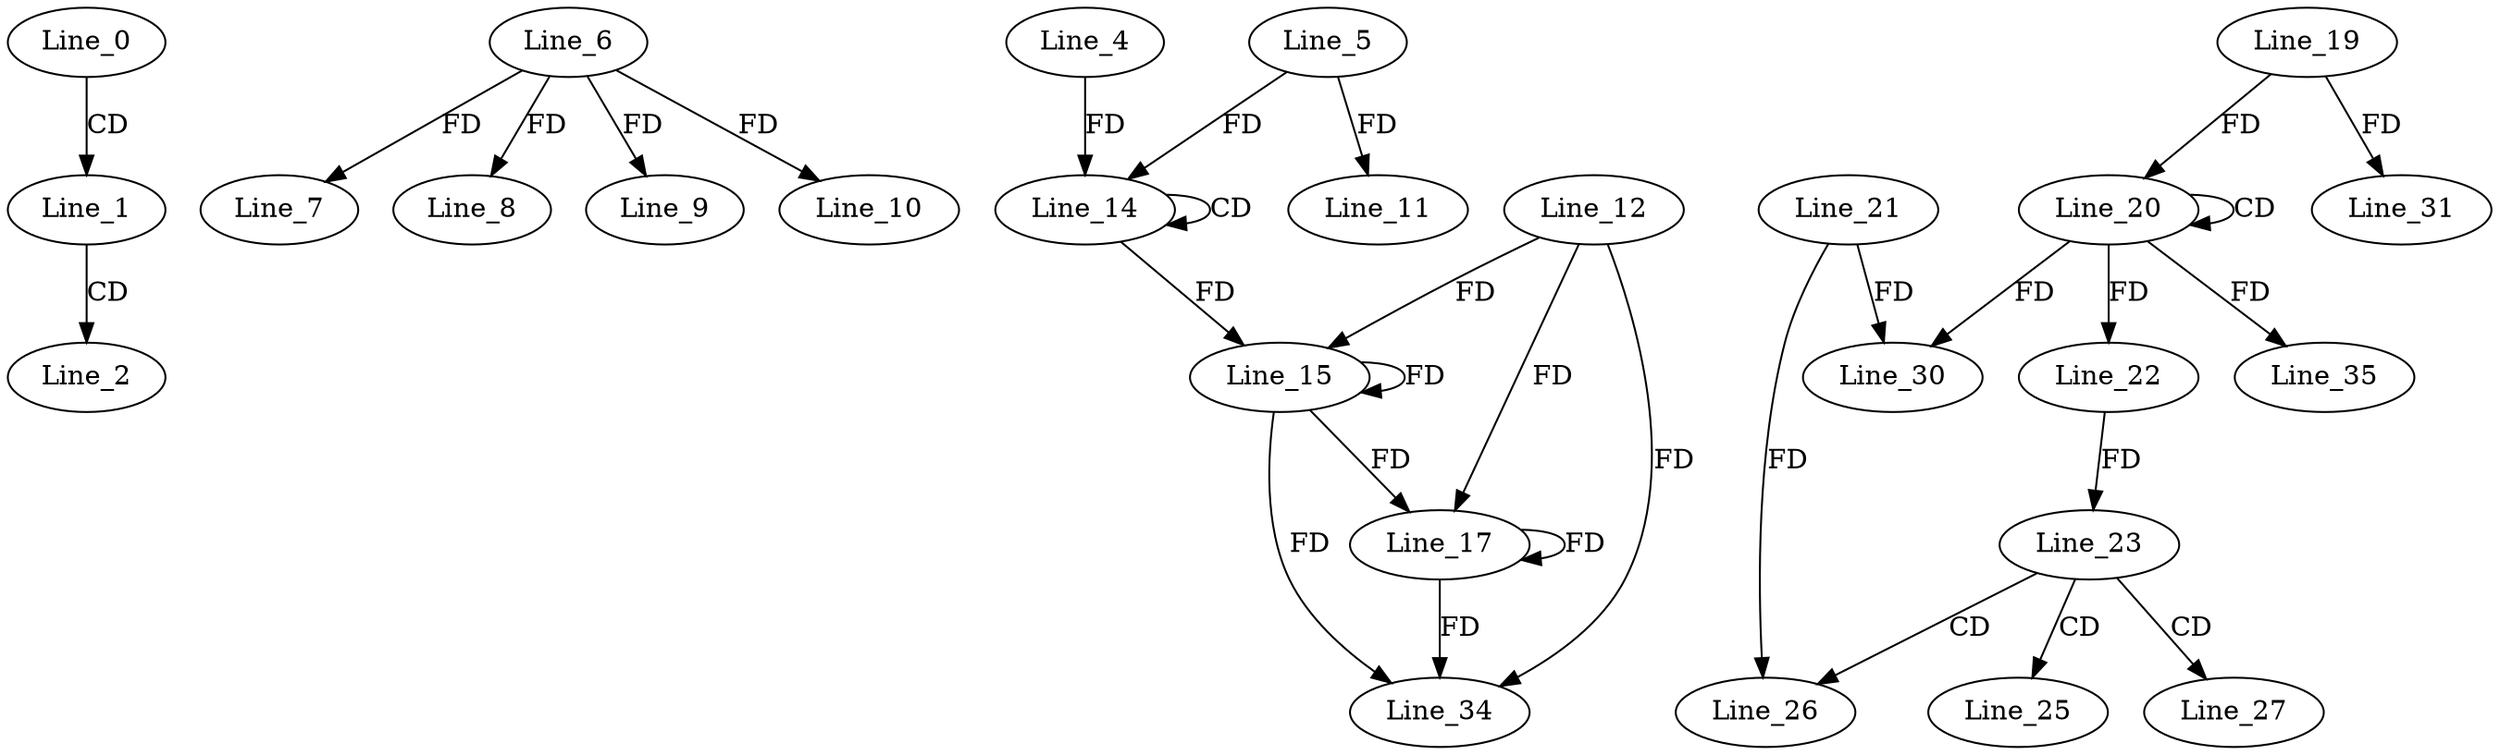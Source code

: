 digraph G {
  Line_0;
  Line_1;
  Line_2;
  Line_6;
  Line_7;
  Line_8;
  Line_9;
  Line_10;
  Line_5;
  Line_11;
  Line_14;
  Line_14;
  Line_4;
  Line_12;
  Line_15;
  Line_15;
  Line_15;
  Line_17;
  Line_17;
  Line_20;
  Line_20;
  Line_19;
  Line_22;
  Line_22;
  Line_23;
  Line_23;
  Line_25;
  Line_26;
  Line_21;
  Line_27;
  Line_30;
  Line_31;
  Line_34;
  Line_35;
  Line_0 -> Line_1 [ label="CD" ];
  Line_1 -> Line_2 [ label="CD" ];
  Line_6 -> Line_7 [ label="FD" ];
  Line_6 -> Line_8 [ label="FD" ];
  Line_6 -> Line_9 [ label="FD" ];
  Line_6 -> Line_10 [ label="FD" ];
  Line_5 -> Line_11 [ label="FD" ];
  Line_14 -> Line_14 [ label="CD" ];
  Line_4 -> Line_14 [ label="FD" ];
  Line_5 -> Line_14 [ label="FD" ];
  Line_12 -> Line_15 [ label="FD" ];
  Line_15 -> Line_15 [ label="FD" ];
  Line_14 -> Line_15 [ label="FD" ];
  Line_12 -> Line_17 [ label="FD" ];
  Line_15 -> Line_17 [ label="FD" ];
  Line_17 -> Line_17 [ label="FD" ];
  Line_20 -> Line_20 [ label="CD" ];
  Line_19 -> Line_20 [ label="FD" ];
  Line_20 -> Line_22 [ label="FD" ];
  Line_22 -> Line_23 [ label="FD" ];
  Line_23 -> Line_25 [ label="CD" ];
  Line_23 -> Line_26 [ label="CD" ];
  Line_21 -> Line_26 [ label="FD" ];
  Line_23 -> Line_27 [ label="CD" ];
  Line_21 -> Line_30 [ label="FD" ];
  Line_20 -> Line_30 [ label="FD" ];
  Line_19 -> Line_31 [ label="FD" ];
  Line_12 -> Line_34 [ label="FD" ];
  Line_15 -> Line_34 [ label="FD" ];
  Line_17 -> Line_34 [ label="FD" ];
  Line_20 -> Line_35 [ label="FD" ];
}
